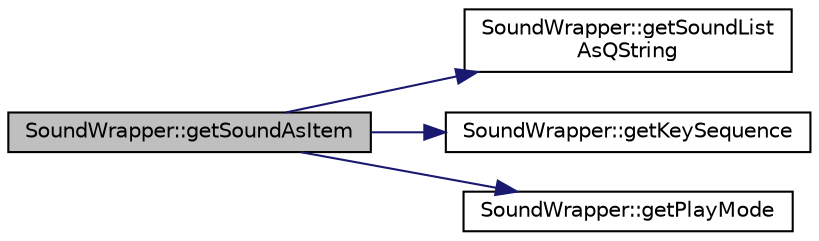 digraph "SoundWrapper::getSoundAsItem"
{
 // LATEX_PDF_SIZE
  edge [fontname="Helvetica",fontsize="10",labelfontname="Helvetica",labelfontsize="10"];
  node [fontname="Helvetica",fontsize="10",shape=record];
  rankdir="LR";
  Node27 [label="SoundWrapper::getSoundAsItem",height=0.2,width=0.4,color="black", fillcolor="grey75", style="filled", fontcolor="black",tooltip=" "];
  Node27 -> Node28 [color="midnightblue",fontsize="10",style="solid",fontname="Helvetica"];
  Node28 [label="SoundWrapper::getSoundList\lAsQString",height=0.2,width=0.4,color="black", fillcolor="white", style="filled",URL="$class_sound_wrapper.html#a4625693047e0673eddac69af87ee1fa1",tooltip=" "];
  Node27 -> Node29 [color="midnightblue",fontsize="10",style="solid",fontname="Helvetica"];
  Node29 [label="SoundWrapper::getKeySequence",height=0.2,width=0.4,color="black", fillcolor="white", style="filled",URL="$class_sound_wrapper.html#ac73f84dba78c414521116ac89235edc8",tooltip=" "];
  Node27 -> Node30 [color="midnightblue",fontsize="10",style="solid",fontname="Helvetica"];
  Node30 [label="SoundWrapper::getPlayMode",height=0.2,width=0.4,color="black", fillcolor="white", style="filled",URL="$class_sound_wrapper.html#a16370de16e4df5a8f4fe32c71cddf183",tooltip=" "];
}

